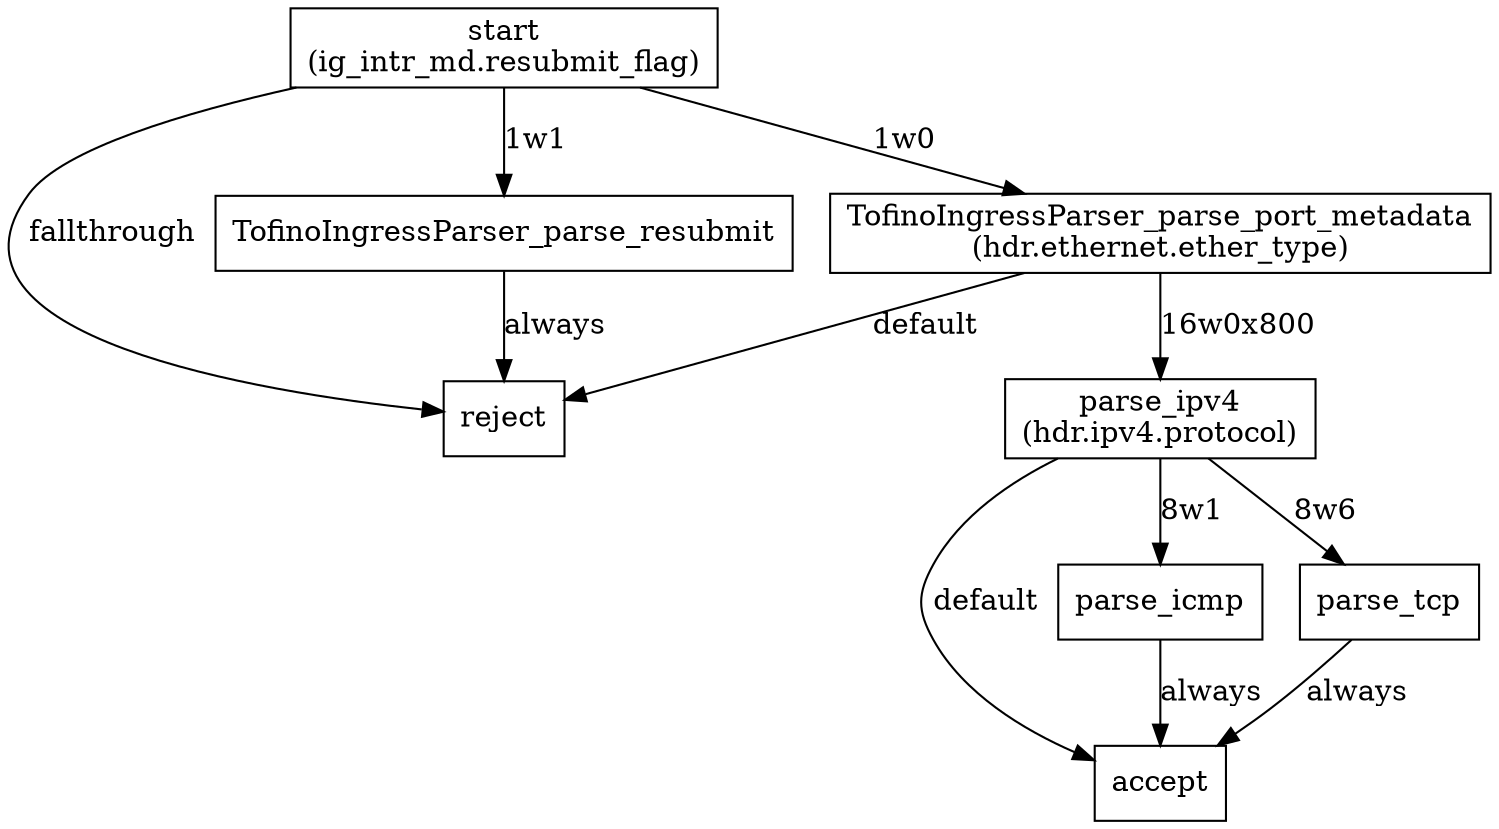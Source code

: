 digraph SwitchIngressParser{
start [shape=rectangle,label="start
(ig_intr_md.resubmit_flag)"]
TofinoIngressParser_parse_resubmit [shape=rectangle,label="TofinoIngressParser_parse_resubmit"]
TofinoIngressParser_parse_port_metadata [shape=rectangle,label="TofinoIngressParser_parse_port_metadata
(hdr.ethernet.ether_type)"]
parse_ipv4 [shape=rectangle,label="parse_ipv4
(hdr.ipv4.protocol)"]
parse_icmp [shape=rectangle,label="parse_icmp"]
parse_tcp [shape=rectangle,label="parse_tcp"]
accept [shape=rectangle,label="accept"]
reject [shape=rectangle,label="reject"]
start -> TofinoIngressParser_parse_resubmit [label="1w1"]
start -> TofinoIngressParser_parse_port_metadata [label="1w0"]
start -> reject [label="fallthrough"]
TofinoIngressParser_parse_resubmit -> reject [label="always"]
TofinoIngressParser_parse_port_metadata -> parse_ipv4 [label="16w0x800"]
TofinoIngressParser_parse_port_metadata -> reject [label="default"]
parse_ipv4 -> parse_icmp [label="8w1"]
parse_ipv4 -> parse_tcp [label="8w6"]
parse_ipv4 -> accept [label="default"]
parse_icmp -> accept [label="always"]
parse_tcp -> accept [label="always"]
}
